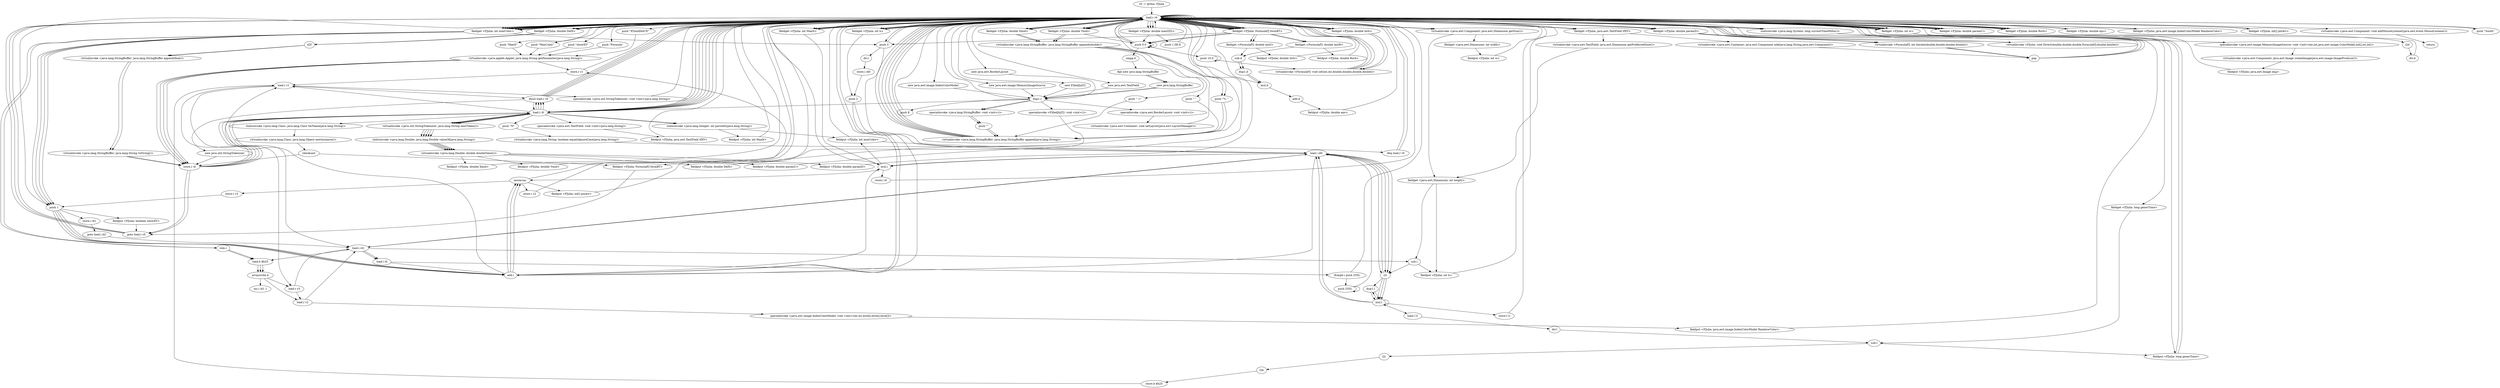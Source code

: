 digraph "" {
    "r0 := @this: FJulia"
    "load.r r0"
    "r0 := @this: FJulia"->"load.r r0";
    "push \"XYmidDelCD\""
    "load.r r0"->"push \"XYmidDelCD\"";
    "virtualinvoke <java.applet.Applet: java.lang.String getParameter(java.lang.String)>"
    "push \"XYmidDelCD\""->"virtualinvoke <java.applet.Applet: java.lang.String getParameter(java.lang.String)>";
    "store.r r1"
    "virtualinvoke <java.applet.Applet: java.lang.String getParameter(java.lang.String)>"->"store.r r1";
    "load.r r1"
    "store.r r1"->"load.r r1";
    "ifnull load.r r0"
    "load.r r1"->"ifnull load.r r0";
    "new java.util.StringTokenizer"
    "ifnull load.r r0"->"new java.util.StringTokenizer";
    "store.r i0"
    "new java.util.StringTokenizer"->"store.r i0";
    "load.r i0"
    "store.r i0"->"load.r i0";
    "load.r i0"->"load.r r1";
    "specialinvoke <java.util.StringTokenizer: void <init>(java.lang.String)>"
    "load.r r1"->"specialinvoke <java.util.StringTokenizer: void <init>(java.lang.String)>";
    "specialinvoke <java.util.StringTokenizer: void <init>(java.lang.String)>"->"load.r r0";
    "load.r r0"->"load.r i0";
    "virtualinvoke <java.util.StringTokenizer: java.lang.String nextToken()>"
    "load.r i0"->"virtualinvoke <java.util.StringTokenizer: java.lang.String nextToken()>";
    "staticinvoke <java.lang.Double: java.lang.Double valueOf(java.lang.String)>"
    "virtualinvoke <java.util.StringTokenizer: java.lang.String nextToken()>"->"staticinvoke <java.lang.Double: java.lang.Double valueOf(java.lang.String)>";
    "virtualinvoke <java.lang.Double: double doubleValue()>"
    "staticinvoke <java.lang.Double: java.lang.Double valueOf(java.lang.String)>"->"virtualinvoke <java.lang.Double: double doubleValue()>";
    "fieldput <FJulia: double Xmid>"
    "virtualinvoke <java.lang.Double: double doubleValue()>"->"fieldput <FJulia: double Xmid>";
    "fieldput <FJulia: double Xmid>"->"load.r r0";
    "load.r r0"->"load.r i0";
    "load.r i0"->"virtualinvoke <java.util.StringTokenizer: java.lang.String nextToken()>";
    "virtualinvoke <java.util.StringTokenizer: java.lang.String nextToken()>"->"staticinvoke <java.lang.Double: java.lang.Double valueOf(java.lang.String)>";
    "staticinvoke <java.lang.Double: java.lang.Double valueOf(java.lang.String)>"->"virtualinvoke <java.lang.Double: double doubleValue()>";
    "fieldput <FJulia: double Ymid>"
    "virtualinvoke <java.lang.Double: double doubleValue()>"->"fieldput <FJulia: double Ymid>";
    "fieldput <FJulia: double Ymid>"->"load.r r0";
    "load.r r0"->"load.r i0";
    "load.r i0"->"virtualinvoke <java.util.StringTokenizer: java.lang.String nextToken()>";
    "virtualinvoke <java.util.StringTokenizer: java.lang.String nextToken()>"->"staticinvoke <java.lang.Double: java.lang.Double valueOf(java.lang.String)>";
    "staticinvoke <java.lang.Double: java.lang.Double valueOf(java.lang.String)>"->"virtualinvoke <java.lang.Double: double doubleValue()>";
    "fieldput <FJulia: double DelX>"
    "virtualinvoke <java.lang.Double: double doubleValue()>"->"fieldput <FJulia: double DelX>";
    "fieldput <FJulia: double DelX>"->"load.r r0";
    "load.r r0"->"load.r i0";
    "load.r i0"->"virtualinvoke <java.util.StringTokenizer: java.lang.String nextToken()>";
    "virtualinvoke <java.util.StringTokenizer: java.lang.String nextToken()>"->"staticinvoke <java.lang.Double: java.lang.Double valueOf(java.lang.String)>";
    "staticinvoke <java.lang.Double: java.lang.Double valueOf(java.lang.String)>"->"virtualinvoke <java.lang.Double: double doubleValue()>";
    "fieldput <FJulia: double paramC>"
    "virtualinvoke <java.lang.Double: double doubleValue()>"->"fieldput <FJulia: double paramC>";
    "fieldput <FJulia: double paramC>"->"load.r r0";
    "load.r r0"->"load.r i0";
    "load.r i0"->"virtualinvoke <java.util.StringTokenizer: java.lang.String nextToken()>";
    "virtualinvoke <java.util.StringTokenizer: java.lang.String nextToken()>"->"staticinvoke <java.lang.Double: java.lang.Double valueOf(java.lang.String)>";
    "staticinvoke <java.lang.Double: java.lang.Double valueOf(java.lang.String)>"->"virtualinvoke <java.lang.Double: double doubleValue()>";
    "fieldput <FJulia: double paramD>"
    "virtualinvoke <java.lang.Double: double doubleValue()>"->"fieldput <FJulia: double paramD>";
    "fieldput <FJulia: double paramD>"->"load.r r0";
    "push \"MaxIt\""
    "load.r r0"->"push \"MaxIt\"";
    "push \"MaxIt\""->"virtualinvoke <java.applet.Applet: java.lang.String getParameter(java.lang.String)>";
    "virtualinvoke <java.applet.Applet: java.lang.String getParameter(java.lang.String)>"->"store.r i0";
    "store.r i0"->"load.r i0";
    "load.r i0"->"ifnull load.r r0";
    "ifnull load.r r0"->"load.r r0";
    "load.r r0"->"load.r i0";
    "staticinvoke <java.lang.Integer: int parseInt(java.lang.String)>"
    "load.r i0"->"staticinvoke <java.lang.Integer: int parseInt(java.lang.String)>";
    "fieldput <FJulia: int MaxIt>"
    "staticinvoke <java.lang.Integer: int parseInt(java.lang.String)>"->"fieldput <FJulia: int MaxIt>";
    "fieldput <FJulia: int MaxIt>"->"load.r r0";
    "push \"MaxColor\""
    "load.r r0"->"push \"MaxColor\"";
    "push \"MaxColor\""->"virtualinvoke <java.applet.Applet: java.lang.String getParameter(java.lang.String)>";
    "virtualinvoke <java.applet.Applet: java.lang.String getParameter(java.lang.String)>"->"store.r i0";
    "store.r i0"->"load.r i0";
    "load.r i0"->"ifnull load.r r0";
    "ifnull load.r r0"->"load.r r0";
    "load.r r0"->"load.r i0";
    "load.r i0"->"staticinvoke <java.lang.Integer: int parseInt(java.lang.String)>";
    "fieldput <FJulia: int maxColor>"
    "staticinvoke <java.lang.Integer: int parseInt(java.lang.String)>"->"fieldput <FJulia: int maxColor>";
    "fieldput <FJulia: int maxColor>"->"load.r r0";
    "fieldget <FJulia: int maxColor>"
    "load.r r0"->"fieldget <FJulia: int maxColor>";
    "push 3"
    "fieldget <FJulia: int maxColor>"->"push 3";
    "div.i"
    "push 3"->"div.i";
    "store.i i40"
    "div.i"->"store.i i40";
    "push 2"
    "store.i i40"->"push 2";
    "load.i i40"
    "push 2"->"load.i i40";
    "mul.i"
    "load.i i40"->"mul.i";
    "store.i i0"
    "mul.i"->"store.i i0";
    "store.i i0"->"load.r r0";
    "load.r r0"->"push 3";
    "push 3"->"load.i i40";
    "load.i i40"->"mul.i";
    "mul.i"->"fieldput <FJulia: int maxColor>";
    "fieldput <FJulia: int maxColor>"->"load.i i40";
    "i2l"
    "load.i i40"->"i2l";
    "i2l"->"load.i i40";
    "load.i i40"->"i2l";
    "mul.l"
    "i2l"->"mul.l";
    "mul.l"->"load.i i40";
    "load.i i40"->"i2l";
    "i2l"->"mul.l";
    "mul.l"->"load.i i40";
    "load.i i40"->"i2l";
    "i2l"->"mul.l";
    "store.l l1"
    "mul.l"->"store.l l1";
    "store.l l1"->"load.r r0";
    "load.r r0"->"fieldget <FJulia: int maxColor>";
    "push 1"
    "fieldget <FJulia: int maxColor>"->"push 1";
    "add.i"
    "push 1"->"add.i";
    "newarray"
    "add.i"->"newarray";
    "newarray"->"store.r r1";
    "store.r r1"->"load.r r0";
    "load.r r0"->"fieldget <FJulia: int maxColor>";
    "fieldget <FJulia: int maxColor>"->"push 1";
    "push 1"->"add.i";
    "add.i"->"newarray";
    "store.r r2"
    "newarray"->"store.r r2";
    "store.r r2"->"load.r r0";
    "load.r r0"->"fieldget <FJulia: int maxColor>";
    "fieldget <FJulia: int maxColor>"->"push 1";
    "push 1"->"add.i";
    "add.i"->"newarray";
    "store.r r3"
    "newarray"->"store.r r3";
    "store.r r3"->"push 1";
    "store.i i41"
    "push 1"->"store.i i41";
    "goto load.i i41"
    "store.i i41"->"goto load.i i41";
    "load.i i41"
    "goto load.i i41"->"load.i i41";
    "load.i i0"
    "load.i i41"->"load.i i0";
    "ifcmplt.i push 255L"
    "load.i i0"->"ifcmplt.i push 255L";
    "ifcmplt.i push 255L"->"load.r r0";
    "new java.awt.image.IndexColorModel"
    "load.r r0"->"new java.awt.image.IndexColorModel";
    "dup1.r"
    "new java.awt.image.IndexColorModel"->"dup1.r";
    "push 8"
    "dup1.r"->"push 8";
    "push 8"->"load.r r0";
    "load.r r0"->"fieldget <FJulia: int maxColor>";
    "fieldget <FJulia: int maxColor>"->"push 1";
    "push 1"->"add.i";
    "add.i"->"load.r r1";
    "load.r r3"
    "load.r r1"->"load.r r3";
    "load.r r2"
    "load.r r3"->"load.r r2";
    "specialinvoke <java.awt.image.IndexColorModel: void <init>(int,int,byte[],byte[],byte[])>"
    "load.r r2"->"specialinvoke <java.awt.image.IndexColorModel: void <init>(int,int,byte[],byte[],byte[])>";
    "fieldput <FJulia: java.awt.image.IndexColorModel RainbowColor>"
    "specialinvoke <java.awt.image.IndexColorModel: void <init>(int,int,byte[],byte[],byte[])>"->"fieldput <FJulia: java.awt.image.IndexColorModel RainbowColor>";
    "fieldput <FJulia: java.awt.image.IndexColorModel RainbowColor>"->"load.r r0";
    "load.r r0"->"load.r r0";
    "virtualinvoke <java.awt.Component: java.awt.Dimension getSize()>"
    "load.r r0"->"virtualinvoke <java.awt.Component: java.awt.Dimension getSize()>";
    "fieldget <java.awt.Dimension: int width>"
    "virtualinvoke <java.awt.Component: java.awt.Dimension getSize()>"->"fieldget <java.awt.Dimension: int width>";
    "fieldput <FJulia: int w>"
    "fieldget <java.awt.Dimension: int width>"->"fieldput <FJulia: int w>";
    "fieldput <FJulia: int w>"->"load.r r0";
    "load.r r0"->"load.r r0";
    "load.r r0"->"virtualinvoke <java.awt.Component: java.awt.Dimension getSize()>";
    "fieldget <java.awt.Dimension: int height>"
    "virtualinvoke <java.awt.Component: java.awt.Dimension getSize()>"->"fieldget <java.awt.Dimension: int height>";
    "fieldput <FJulia: int h>"
    "fieldget <java.awt.Dimension: int height>"->"fieldput <FJulia: int h>";
    "fieldput <FJulia: int h>"->"load.r r0";
    "push \"showXY\""
    "load.r r0"->"push \"showXY\"";
    "push \"showXY\""->"virtualinvoke <java.applet.Applet: java.lang.String getParameter(java.lang.String)>";
    "virtualinvoke <java.applet.Applet: java.lang.String getParameter(java.lang.String)>"->"store.r i0";
    "store.r i0"->"load.r i0";
    "load.r i0"->"ifnull load.r r0";
    "ifnull load.r r0"->"load.r i0";
    "push \"N\""
    "load.r i0"->"push \"N\"";
    "virtualinvoke <java.lang.String: boolean equalsIgnoreCase(java.lang.String)>"
    "push \"N\""->"virtualinvoke <java.lang.String: boolean equalsIgnoreCase(java.lang.String)>";
    "ifeq load.r r0"
    "virtualinvoke <java.lang.String: boolean equalsIgnoreCase(java.lang.String)>"->"ifeq load.r r0";
    "ifeq load.r r0"->"load.r r0";
    "load.r r0"->"push 1";
    "fieldput <FJulia: boolean showXY>"
    "push 1"->"fieldput <FJulia: boolean showXY>";
    "goto load.r r0"
    "fieldput <FJulia: boolean showXY>"->"goto load.r r0";
    "goto load.r r0"->"load.r r0";
    "load.r r0"->"load.r r0";
    "fieldget <FJulia: int w>"
    "load.r r0"->"fieldget <FJulia: int w>";
    "fieldget <FJulia: int w>"->"load.r r0";
    "fieldget <FJulia: int h>"
    "load.r r0"->"fieldget <FJulia: int h>";
    "fieldget <FJulia: int h>"->"push 2";
    "push 2"->"add.i";
    "add.i"->"mul.i";
    "mul.i"->"newarray";
    "fieldput <FJulia: int[] pixArr>"
    "newarray"->"fieldput <FJulia: int[] pixArr>";
    "fieldput <FJulia: int[] pixArr>"->"load.r r0";
    "push \"Formula\""
    "load.r r0"->"push \"Formula\"";
    "push \"Formula\""->"virtualinvoke <java.applet.Applet: java.lang.String getParameter(java.lang.String)>";
    "virtualinvoke <java.applet.Applet: java.lang.String getParameter(java.lang.String)>"->"store.r i0";
    "store.r i0"->"load.r i0";
    "load.r i0"->"ifnull load.r r0";
    "ifnull load.r r0"->"load.r r0";
    "load.r r0"->"load.r i0";
    "staticinvoke <java.lang.Class: java.lang.Class forName(java.lang.String)>"
    "load.r i0"->"staticinvoke <java.lang.Class: java.lang.Class forName(java.lang.String)>";
    "virtualinvoke <java.lang.Class: java.lang.Object newInstance()>"
    "staticinvoke <java.lang.Class: java.lang.Class forName(java.lang.String)>"->"virtualinvoke <java.lang.Class: java.lang.Object newInstance()>";
    "checkcast"
    "virtualinvoke <java.lang.Class: java.lang.Object newInstance()>"->"checkcast";
    "fieldput <FJulia: FormulaFJ formBT>"
    "checkcast"->"fieldput <FJulia: FormulaFJ formBT>";
    "fieldput <FJulia: FormulaFJ formBT>"->"goto load.r r0";
    "goto load.r r0"->"load.r r0";
    "fieldget <FJulia: FormulaFJ formBT>"
    "load.r r0"->"fieldget <FJulia: FormulaFJ formBT>";
    "fieldget <FJulia: FormulaFJ formBT>"->"push 3";
    "push 3"->"load.r r0";
    "fieldget <FJulia: int MaxIt>"
    "load.r r0"->"fieldget <FJulia: int MaxIt>";
    "fieldget <FJulia: int MaxIt>"->"mul.i";
    "mul.i"->"load.r r0";
    "load.r r0"->"fieldget <FJulia: int maxColor>";
    "fieldget <FJulia: int maxColor>"->"load.r r0";
    "fieldget <FJulia: double maxIZI2>"
    "load.r r0"->"fieldget <FJulia: double maxIZI2>";
    "push 0.0"
    "fieldget <FJulia: double maxIZI2>"->"push 0.0";
    "push 10.0"
    "push 0.0"->"push 10.0";
    "push 10.0"->"push 10.0";
    "virtualinvoke <FormulaFJ: void set(int,int,double,double,double,double)>"
    "push 10.0"->"virtualinvoke <FormulaFJ: void set(int,int,double,double,double,double)>";
    "virtualinvoke <FormulaFJ: void set(int,int,double,double,double,double)>"->"load.r r0";
    "load.r r0"->"fieldget <FJulia: FormulaFJ formBT>";
    "fieldget <FJulia: FormulaFJ formBT>"->"push 0.0";
    "push 0.0"->"push 0.0";
    "push 0.0"->"load.r r0";
    "fieldget <FJulia: double paramC>"
    "load.r r0"->"fieldget <FJulia: double paramC>";
    "fieldget <FJulia: double paramC>"->"load.r r0";
    "fieldget <FJulia: double paramD>"
    "load.r r0"->"fieldget <FJulia: double paramD>";
    "virtualinvoke <FormulaFJ: int iterate(double,double,double,double)>"
    "fieldget <FJulia: double paramD>"->"virtualinvoke <FormulaFJ: int iterate(double,double,double,double)>";
    "pop"
    "virtualinvoke <FormulaFJ: int iterate(double,double,double,double)>"->"pop";
    "pop"->"load.r r0";
    "load.r r0"->"load.r r0";
    "load.r r0"->"fieldget <FJulia: FormulaFJ formBT>";
    "fieldget <FormulaFJ: double lastR>"
    "fieldget <FJulia: FormulaFJ formBT>"->"fieldget <FormulaFJ: double lastR>";
    "fieldput <FJulia: double Rorb>"
    "fieldget <FormulaFJ: double lastR>"->"fieldput <FJulia: double Rorb>";
    "fieldput <FJulia: double Rorb>"->"load.r r0";
    "load.r r0"->"load.r r0";
    "load.r r0"->"fieldget <FJulia: FormulaFJ formBT>";
    "fieldget <FormulaFJ: double lastI>"
    "fieldget <FJulia: FormulaFJ formBT>"->"fieldget <FormulaFJ: double lastI>";
    "fieldput <FJulia: double Iorb>"
    "fieldget <FormulaFJ: double lastI>"->"fieldput <FJulia: double Iorb>";
    "fieldput <FJulia: double Iorb>"->"load.r r0";
    "load.r r0"->"fieldget <FJulia: FormulaFJ formBT>";
    "fieldget <FJulia: FormulaFJ formBT>"->"load.r r0";
    "load.r r0"->"fieldget <FJulia: int MaxIt>";
    "fieldget <FJulia: int MaxIt>"->"load.r r0";
    "load.r r0"->"fieldget <FJulia: int maxColor>";
    "fieldget <FJulia: int maxColor>"->"load.r r0";
    "load.r r0"->"fieldget <FJulia: double maxIZI2>";
    "push 1.0E-6"
    "fieldget <FJulia: double maxIZI2>"->"push 1.0E-6";
    "push 1.0E-6"->"load.r r0";
    "fieldget <FJulia: double Rorb>"
    "load.r r0"->"fieldget <FJulia: double Rorb>";
    "fieldget <FJulia: double Rorb>"->"load.r r0";
    "fieldget <FJulia: double Iorb>"
    "load.r r0"->"fieldget <FJulia: double Iorb>";
    "fieldget <FJulia: double Iorb>"->"virtualinvoke <FormulaFJ: void set(int,int,double,double,double,double)>";
    "virtualinvoke <FormulaFJ: void set(int,int,double,double,double,double)>"->"load.r r0";
    "load.r r0"->"fieldget <FJulia: FormulaFJ formBT>";
    "fieldget <FJulia: FormulaFJ formBT>"->"push 0.0";
    "push 0.0"->"push 0.0";
    "push 0.0"->"load.r r0";
    "load.r r0"->"fieldget <FJulia: double paramC>";
    "fieldget <FJulia: double paramC>"->"load.r r0";
    "load.r r0"->"fieldget <FJulia: double paramD>";
    "fieldget <FJulia: double paramD>"->"virtualinvoke <FormulaFJ: int iterate(double,double,double,double)>";
    "virtualinvoke <FormulaFJ: int iterate(double,double,double,double)>"->"pop";
    "pop"->"load.r r0";
    "load.r r0"->"load.r r0";
    "load.r r0"->"fieldget <FJulia: double Rorb>";
    "fieldget <FJulia: double Rorb>"->"load.r r0";
    "load.r r0"->"fieldget <FJulia: FormulaFJ formBT>";
    "fieldget <FJulia: FormulaFJ formBT>"->"fieldget <FormulaFJ: double lastR>";
    "sub.d"
    "fieldget <FormulaFJ: double lastR>"->"sub.d";
    "dup1.d"
    "sub.d"->"dup1.d";
    "mul.d"
    "dup1.d"->"mul.d";
    "mul.d"->"load.r r0";
    "load.r r0"->"fieldget <FJulia: double Iorb>";
    "fieldget <FJulia: double Iorb>"->"load.r r0";
    "load.r r0"->"fieldget <FJulia: FormulaFJ formBT>";
    "fieldget <FJulia: FormulaFJ formBT>"->"fieldget <FormulaFJ: double lastI>";
    "fieldget <FormulaFJ: double lastI>"->"sub.d";
    "sub.d"->"dup1.d";
    "dup1.d"->"mul.d";
    "add.d"
    "mul.d"->"add.d";
    "fieldput <FJulia: double eps>"
    "add.d"->"fieldput <FJulia: double eps>";
    "fieldput <FJulia: double eps>"->"load.r r0";
    "load.r r0"->"fieldget <FJulia: FormulaFJ formBT>";
    "fieldget <FJulia: FormulaFJ formBT>"->"load.r r0";
    "load.r r0"->"fieldget <FJulia: int MaxIt>";
    "fieldget <FJulia: int MaxIt>"->"load.r r0";
    "load.r r0"->"fieldget <FJulia: int maxColor>";
    "fieldget <FJulia: int maxColor>"->"load.r r0";
    "load.r r0"->"fieldget <FJulia: double maxIZI2>";
    "fieldget <FJulia: double maxIZI2>"->"load.r r0";
    "fieldget <FJulia: double eps>"
    "load.r r0"->"fieldget <FJulia: double eps>";
    "fieldget <FJulia: double eps>"->"load.r r0";
    "load.r r0"->"fieldget <FJulia: double Rorb>";
    "fieldget <FJulia: double Rorb>"->"load.r r0";
    "load.r r0"->"fieldget <FJulia: double Iorb>";
    "fieldget <FJulia: double Iorb>"->"virtualinvoke <FormulaFJ: void set(int,int,double,double,double,double)>";
    "virtualinvoke <FormulaFJ: void set(int,int,double,double,double,double)>"->"load.r r0";
    "staticinvoke <java.lang.System: long currentTimeMillis()>"
    "load.r r0"->"staticinvoke <java.lang.System: long currentTimeMillis()>";
    "fieldput <FJulia: long generTime>"
    "staticinvoke <java.lang.System: long currentTimeMillis()>"->"fieldput <FJulia: long generTime>";
    "fieldput <FJulia: long generTime>"->"load.r r0";
    "load.r r0"->"load.r r0";
    "fieldget <FJulia: double Xmid>"
    "load.r r0"->"fieldget <FJulia: double Xmid>";
    "fieldget <FJulia: double Xmid>"->"load.r r0";
    "fieldget <FJulia: double Ymid>"
    "load.r r0"->"fieldget <FJulia: double Ymid>";
    "fieldget <FJulia: double Ymid>"->"load.r r0";
    "fieldget <FJulia: double DelX>"
    "load.r r0"->"fieldget <FJulia: double DelX>";
    "fieldget <FJulia: double DelX>"->"load.r r0";
    "load.r r0"->"fieldget <FJulia: int w>";
    "i2d"
    "fieldget <FJulia: int w>"->"i2d";
    "div.d"
    "i2d"->"div.d";
    "div.d"->"load.r r0";
    "load.r r0"->"fieldget <FJulia: FormulaFJ formBT>";
    "fieldget <FJulia: FormulaFJ formBT>"->"load.r r0";
    "load.r r0"->"fieldget <FJulia: double paramC>";
    "fieldget <FJulia: double paramC>"->"load.r r0";
    "load.r r0"->"fieldget <FJulia: double paramD>";
    "virtualinvoke <FJulia: void Direct(double,double,double,FormulaFJ,double,double)>"
    "fieldget <FJulia: double paramD>"->"virtualinvoke <FJulia: void Direct(double,double,double,FormulaFJ,double,double)>";
    "virtualinvoke <FJulia: void Direct(double,double,double,FormulaFJ,double,double)>"->"load.r r0";
    "load.r r0"->"load.r r0";
    "new java.awt.image.MemoryImageSource"
    "load.r r0"->"new java.awt.image.MemoryImageSource";
    "new java.awt.image.MemoryImageSource"->"dup1.r";
    "dup1.r"->"load.r r0";
    "load.r r0"->"fieldget <FJulia: int w>";
    "fieldget <FJulia: int w>"->"load.r r0";
    "load.r r0"->"fieldget <FJulia: int h>";
    "fieldget <FJulia: int h>"->"load.r r0";
    "fieldget <FJulia: java.awt.image.IndexColorModel RainbowColor>"
    "load.r r0"->"fieldget <FJulia: java.awt.image.IndexColorModel RainbowColor>";
    "fieldget <FJulia: java.awt.image.IndexColorModel RainbowColor>"->"load.r r0";
    "fieldget <FJulia: int[] pixArr>"
    "load.r r0"->"fieldget <FJulia: int[] pixArr>";
    "fieldget <FJulia: int[] pixArr>"->"load.r r0";
    "load.r r0"->"fieldget <FJulia: int w>";
    "fieldget <FJulia: int w>"->"load.r r0";
    "load.r r0"->"fieldget <FJulia: int w>";
    "specialinvoke <java.awt.image.MemoryImageSource: void <init>(int,int,java.awt.image.ColorModel,int[],int,int)>"
    "fieldget <FJulia: int w>"->"specialinvoke <java.awt.image.MemoryImageSource: void <init>(int,int,java.awt.image.ColorModel,int[],int,int)>";
    "virtualinvoke <java.awt.Component: java.awt.Image createImage(java.awt.image.ImageProducer)>"
    "specialinvoke <java.awt.image.MemoryImageSource: void <init>(int,int,java.awt.image.ColorModel,int[],int,int)>"->"virtualinvoke <java.awt.Component: java.awt.Image createImage(java.awt.image.ImageProducer)>";
    "fieldput <FJulia: java.awt.Image img>"
    "virtualinvoke <java.awt.Component: java.awt.Image createImage(java.awt.image.ImageProducer)>"->"fieldput <FJulia: java.awt.Image img>";
    "fieldput <FJulia: java.awt.Image img>"->"load.r r0";
    "load.r r0"->"staticinvoke <java.lang.System: long currentTimeMillis()>";
    "staticinvoke <java.lang.System: long currentTimeMillis()>"->"load.r r0";
    "fieldget <FJulia: long generTime>"
    "load.r r0"->"fieldget <FJulia: long generTime>";
    "sub.l"
    "fieldget <FJulia: long generTime>"->"sub.l";
    "sub.l"->"fieldput <FJulia: long generTime>";
    "fieldput <FJulia: long generTime>"->"load.r r0";
    "load.r r0"->"load.r r0";
    "virtualinvoke <java.awt.Component: void addMouseListener(java.awt.event.MouseListener)>"
    "load.r r0"->"virtualinvoke <java.awt.Component: void addMouseListener(java.awt.event.MouseListener)>";
    "return"
    "virtualinvoke <java.awt.Component: void addMouseListener(java.awt.event.MouseListener)>"->"return";
    "checkcast"->"store.r i0";
    "store.r i0"->"goto load.r r0";
    "ifnull load.r r0"->"load.r r0";
    "new FilledJulZ2"
    "load.r r0"->"new FilledJulZ2";
    "new FilledJulZ2"->"dup1.r";
    "specialinvoke <FilledJulZ2: void <init>()>"
    "dup1.r"->"specialinvoke <FilledJulZ2: void <init>()>";
    "specialinvoke <FilledJulZ2: void <init>()>"->"fieldput <FJulia: FormulaFJ formBT>";
    "ifeq load.r r0"->"load.r r0";
    "new java.awt.BorderLayout"
    "load.r r0"->"new java.awt.BorderLayout";
    "new java.awt.BorderLayout"->"dup1.r";
    "specialinvoke <java.awt.BorderLayout: void <init>()>"
    "dup1.r"->"specialinvoke <java.awt.BorderLayout: void <init>()>";
    "virtualinvoke <java.awt.Container: void setLayout(java.awt.LayoutManager)>"
    "specialinvoke <java.awt.BorderLayout: void <init>()>"->"virtualinvoke <java.awt.Container: void setLayout(java.awt.LayoutManager)>";
    "virtualinvoke <java.awt.Container: void setLayout(java.awt.LayoutManager)>"->"load.r r0";
    "load.r r0"->"fieldget <FJulia: double Ymid>";
    "fieldget <FJulia: double Ymid>"->"push 0.0";
    "cmpg.d"
    "push 0.0"->"cmpg.d";
    "ifge new java.lang.StringBuffer"
    "cmpg.d"->"ifge new java.lang.StringBuffer";
    "new java.lang.StringBuffer"
    "ifge new java.lang.StringBuffer"->"new java.lang.StringBuffer";
    "new java.lang.StringBuffer"->"dup1.r";
    "specialinvoke <java.lang.StringBuffer: void <init>()>"
    "dup1.r"->"specialinvoke <java.lang.StringBuffer: void <init>()>";
    "push \"\""
    "specialinvoke <java.lang.StringBuffer: void <init>()>"->"push \"\"";
    "virtualinvoke <java.lang.StringBuffer: java.lang.StringBuffer append(java.lang.String)>"
    "push \"\""->"virtualinvoke <java.lang.StringBuffer: java.lang.StringBuffer append(java.lang.String)>";
    "virtualinvoke <java.lang.StringBuffer: java.lang.StringBuffer append(java.lang.String)>"->"load.r r0";
    "load.r r0"->"fieldget <FJulia: double Xmid>";
    "virtualinvoke <java.lang.StringBuffer: java.lang.StringBuffer append(double)>"
    "fieldget <FJulia: double Xmid>"->"virtualinvoke <java.lang.StringBuffer: java.lang.StringBuffer append(double)>";
    "push \" \""
    "virtualinvoke <java.lang.StringBuffer: java.lang.StringBuffer append(double)>"->"push \" \"";
    "push \" \""->"virtualinvoke <java.lang.StringBuffer: java.lang.StringBuffer append(java.lang.String)>";
    "virtualinvoke <java.lang.StringBuffer: java.lang.StringBuffer append(java.lang.String)>"->"load.r r0";
    "load.r r0"->"fieldget <FJulia: double Ymid>";
    "fieldget <FJulia: double Ymid>"->"virtualinvoke <java.lang.StringBuffer: java.lang.StringBuffer append(double)>";
    "push \"*i; \""
    "virtualinvoke <java.lang.StringBuffer: java.lang.StringBuffer append(double)>"->"push \"*i; \"";
    "push \"*i; \""->"virtualinvoke <java.lang.StringBuffer: java.lang.StringBuffer append(java.lang.String)>";
    "virtualinvoke <java.lang.StringBuffer: java.lang.StringBuffer append(java.lang.String)>"->"load.r r0";
    "load.r r0"->"fieldget <FJulia: double DelX>";
    "d2f"
    "fieldget <FJulia: double DelX>"->"d2f";
    "virtualinvoke <java.lang.StringBuffer: java.lang.StringBuffer append(float)>"
    "d2f"->"virtualinvoke <java.lang.StringBuffer: java.lang.StringBuffer append(float)>";
    "virtualinvoke <java.lang.StringBuffer: java.lang.String toString()>"
    "virtualinvoke <java.lang.StringBuffer: java.lang.StringBuffer append(float)>"->"virtualinvoke <java.lang.StringBuffer: java.lang.String toString()>";
    "virtualinvoke <java.lang.StringBuffer: java.lang.String toString()>"->"store.r i0";
    "store.r i0"->"goto load.r r0";
    "goto load.r r0"->"load.r r0";
    "new java.awt.TextField"
    "load.r r0"->"new java.awt.TextField";
    "new java.awt.TextField"->"dup1.r";
    "dup1.r"->"load.r i0";
    "specialinvoke <java.awt.TextField: void <init>(java.lang.String)>"
    "load.r i0"->"specialinvoke <java.awt.TextField: void <init>(java.lang.String)>";
    "fieldput <FJulia: java.awt.TextField tfXY>"
    "specialinvoke <java.awt.TextField: void <init>(java.lang.String)>"->"fieldput <FJulia: java.awt.TextField tfXY>";
    "fieldput <FJulia: java.awt.TextField tfXY>"->"load.r r0";
    "push \"South\""
    "load.r r0"->"push \"South\"";
    "push \"South\""->"load.r r0";
    "fieldget <FJulia: java.awt.TextField tfXY>"
    "load.r r0"->"fieldget <FJulia: java.awt.TextField tfXY>";
    "virtualinvoke <java.awt.Container: java.awt.Component add(java.lang.String,java.awt.Component)>"
    "fieldget <FJulia: java.awt.TextField tfXY>"->"virtualinvoke <java.awt.Container: java.awt.Component add(java.lang.String,java.awt.Component)>";
    "virtualinvoke <java.awt.Container: java.awt.Component add(java.lang.String,java.awt.Component)>"->"pop";
    "pop"->"load.r r0";
    "load.r r0"->"load.r r0";
    "load.r r0"->"fieldget <FJulia: int h>";
    "fieldget <FJulia: int h>"->"load.r r0";
    "load.r r0"->"fieldget <FJulia: java.awt.TextField tfXY>";
    "virtualinvoke <java.awt.TextField: java.awt.Dimension getPreferredSize()>"
    "fieldget <FJulia: java.awt.TextField tfXY>"->"virtualinvoke <java.awt.TextField: java.awt.Dimension getPreferredSize()>";
    "virtualinvoke <java.awt.TextField: java.awt.Dimension getPreferredSize()>"->"fieldget <java.awt.Dimension: int height>";
    "sub.i"
    "fieldget <java.awt.Dimension: int height>"->"sub.i";
    "sub.i"->"fieldput <FJulia: int h>";
    "ifge new java.lang.StringBuffer"->"new java.lang.StringBuffer";
    "new java.lang.StringBuffer"->"dup1.r";
    "dup1.r"->"specialinvoke <java.lang.StringBuffer: void <init>()>";
    "specialinvoke <java.lang.StringBuffer: void <init>()>"->"push \"\"";
    "push \"\""->"virtualinvoke <java.lang.StringBuffer: java.lang.StringBuffer append(java.lang.String)>";
    "virtualinvoke <java.lang.StringBuffer: java.lang.StringBuffer append(java.lang.String)>"->"load.r r0";
    "load.r r0"->"fieldget <FJulia: double Xmid>";
    "fieldget <FJulia: double Xmid>"->"virtualinvoke <java.lang.StringBuffer: java.lang.StringBuffer append(double)>";
    "push \" +\""
    "virtualinvoke <java.lang.StringBuffer: java.lang.StringBuffer append(double)>"->"push \" +\"";
    "push \" +\""->"virtualinvoke <java.lang.StringBuffer: java.lang.StringBuffer append(java.lang.String)>";
    "virtualinvoke <java.lang.StringBuffer: java.lang.StringBuffer append(java.lang.String)>"->"load.r r0";
    "load.r r0"->"fieldget <FJulia: double Ymid>";
    "fieldget <FJulia: double Ymid>"->"virtualinvoke <java.lang.StringBuffer: java.lang.StringBuffer append(double)>";
    "virtualinvoke <java.lang.StringBuffer: java.lang.StringBuffer append(double)>"->"push \"*i; \"";
    "push \"*i; \""->"virtualinvoke <java.lang.StringBuffer: java.lang.StringBuffer append(java.lang.String)>";
    "virtualinvoke <java.lang.StringBuffer: java.lang.StringBuffer append(java.lang.String)>"->"load.r r0";
    "load.r r0"->"fieldget <FJulia: double DelX>";
    "fieldget <FJulia: double DelX>"->"d2f";
    "d2f"->"virtualinvoke <java.lang.StringBuffer: java.lang.StringBuffer append(float)>";
    "virtualinvoke <java.lang.StringBuffer: java.lang.StringBuffer append(float)>"->"virtualinvoke <java.lang.StringBuffer: java.lang.String toString()>";
    "virtualinvoke <java.lang.StringBuffer: java.lang.String toString()>"->"store.r i0";
    "push 255L"
    "ifcmplt.i push 255L"->"push 255L";
    "push 255L"->"push 255L";
    "push 255L"->"load.i i40";
    "load.i i40"->"load.i i41";
    "load.i i41"->"sub.i";
    "sub.i"->"i2l";
    "dup1.l"
    "i2l"->"dup1.l";
    "dup1.l"->"mul.l";
    "mul.l"->"dup1.l";
    "dup1.l"->"mul.l";
    "mul.l"->"mul.l";
    "load.l l1"
    "mul.l"->"load.l l1";
    "div.l"
    "load.l l1"->"div.l";
    "div.l"->"sub.l";
    "l2i"
    "sub.l"->"l2i";
    "i2b"
    "l2i"->"i2b";
    "store.b $b25"
    "i2b"->"store.b $b25";
    "store.b $b25"->"load.r r1";
    "load.r r1"->"load.i i41";
    "load.i i41"->"load.i i0";
    "load.i i0"->"add.i";
    "add.i"->"load.r r0";
    "load.r r0"->"fieldget <FJulia: int maxColor>";
    "rem.i"
    "fieldget <FJulia: int maxColor>"->"rem.i";
    "load.b $b25"
    "rem.i"->"load.b $b25";
    "arraywrite.b"
    "load.b $b25"->"arraywrite.b";
    "arraywrite.b"->"load.r r2";
    "load.r r2"->"load.i i41";
    "load.i i41"->"load.i i40";
    "load.i i40"->"add.i";
    "add.i"->"load.r r0";
    "load.r r0"->"fieldget <FJulia: int maxColor>";
    "fieldget <FJulia: int maxColor>"->"rem.i";
    "rem.i"->"load.b $b25";
    "load.b $b25"->"arraywrite.b";
    "arraywrite.b"->"load.r r3";
    "load.r r3"->"load.i i41";
    "load.i i41"->"load.b $b25";
    "load.b $b25"->"arraywrite.b";
    "inc.i i41 1"
    "arraywrite.b"->"inc.i i41 1";
}
